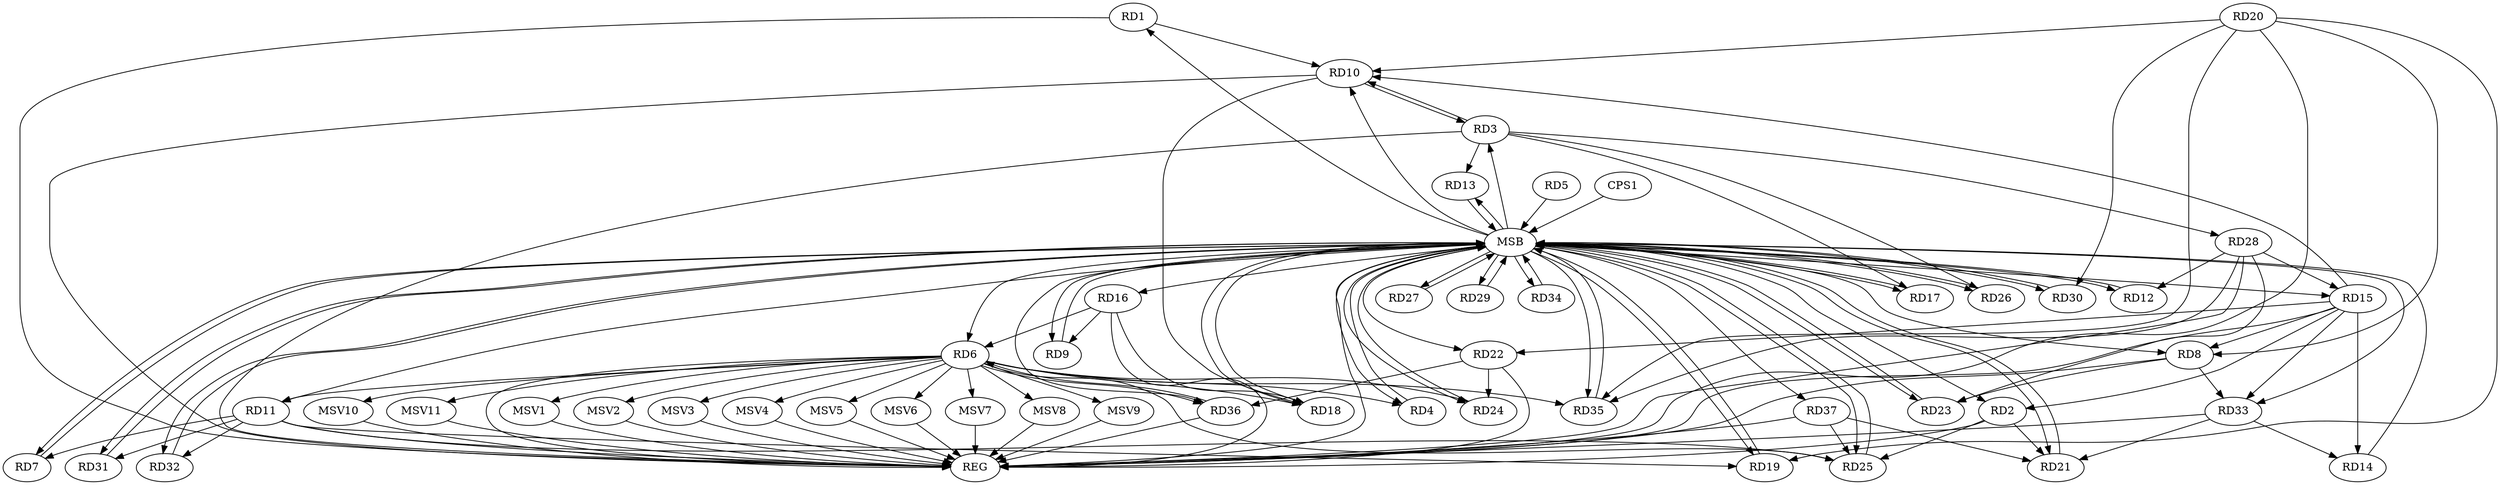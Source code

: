 strict digraph G {
  RD1 [ label="RD1" ];
  RD2 [ label="RD2" ];
  RD3 [ label="RD3" ];
  RD4 [ label="RD4" ];
  RD5 [ label="RD5" ];
  RD6 [ label="RD6" ];
  RD7 [ label="RD7" ];
  RD8 [ label="RD8" ];
  RD9 [ label="RD9" ];
  RD10 [ label="RD10" ];
  RD11 [ label="RD11" ];
  RD12 [ label="RD12" ];
  RD13 [ label="RD13" ];
  RD14 [ label="RD14" ];
  RD15 [ label="RD15" ];
  RD16 [ label="RD16" ];
  RD17 [ label="RD17" ];
  RD18 [ label="RD18" ];
  RD19 [ label="RD19" ];
  RD20 [ label="RD20" ];
  RD21 [ label="RD21" ];
  RD22 [ label="RD22" ];
  RD23 [ label="RD23" ];
  RD24 [ label="RD24" ];
  RD25 [ label="RD25" ];
  RD26 [ label="RD26" ];
  RD27 [ label="RD27" ];
  RD28 [ label="RD28" ];
  RD29 [ label="RD29" ];
  RD30 [ label="RD30" ];
  RD31 [ label="RD31" ];
  RD32 [ label="RD32" ];
  RD33 [ label="RD33" ];
  RD34 [ label="RD34" ];
  RD35 [ label="RD35" ];
  RD36 [ label="RD36" ];
  RD37 [ label="RD37" ];
  CPS1 [ label="CPS1" ];
  REG [ label="REG" ];
  MSB [ label="MSB" ];
  MSV1 [ label="MSV1" ];
  MSV2 [ label="MSV2" ];
  MSV3 [ label="MSV3" ];
  MSV4 [ label="MSV4" ];
  MSV5 [ label="MSV5" ];
  MSV6 [ label="MSV6" ];
  MSV7 [ label="MSV7" ];
  MSV8 [ label="MSV8" ];
  MSV9 [ label="MSV9" ];
  MSV10 [ label="MSV10" ];
  MSV11 [ label="MSV11" ];
  RD1 -> RD10;
  RD15 -> RD2;
  RD2 -> RD21;
  RD2 -> RD25;
  RD3 -> RD10;
  RD10 -> RD3;
  RD3 -> RD13;
  RD3 -> RD17;
  RD3 -> RD26;
  RD3 -> RD28;
  RD6 -> RD4;
  RD6 -> RD11;
  RD16 -> RD6;
  RD6 -> RD18;
  RD6 -> RD24;
  RD6 -> RD25;
  RD6 -> RD35;
  RD6 -> RD36;
  RD36 -> RD6;
  RD11 -> RD7;
  RD15 -> RD8;
  RD20 -> RD8;
  RD8 -> RD23;
  RD8 -> RD33;
  RD16 -> RD9;
  RD15 -> RD10;
  RD10 -> RD18;
  RD20 -> RD10;
  RD11 -> RD19;
  RD11 -> RD25;
  RD11 -> RD31;
  RD11 -> RD32;
  RD28 -> RD12;
  RD15 -> RD14;
  RD33 -> RD14;
  RD15 -> RD22;
  RD28 -> RD15;
  RD15 -> RD33;
  RD16 -> RD18;
  RD20 -> RD19;
  RD20 -> RD30;
  RD20 -> RD35;
  RD33 -> RD21;
  RD37 -> RD21;
  RD22 -> RD24;
  RD22 -> RD36;
  RD28 -> RD23;
  RD37 -> RD25;
  RD28 -> RD35;
  RD1 -> REG;
  RD2 -> REG;
  RD3 -> REG;
  RD6 -> REG;
  RD8 -> REG;
  RD10 -> REG;
  RD11 -> REG;
  RD15 -> REG;
  RD16 -> REG;
  RD20 -> REG;
  RD22 -> REG;
  RD28 -> REG;
  RD33 -> REG;
  RD36 -> REG;
  RD37 -> REG;
  RD4 -> MSB;
  MSB -> RD13;
  MSB -> RD32;
  MSB -> REG;
  RD5 -> MSB;
  MSB -> RD18;
  MSB -> RD36;
  RD7 -> MSB;
  MSB -> RD3;
  MSB -> RD8;
  MSB -> RD9;
  MSB -> RD25;
  MSB -> RD34;
  RD9 -> MSB;
  MSB -> RD24;
  MSB -> RD37;
  RD12 -> MSB;
  MSB -> RD11;
  MSB -> RD15;
  MSB -> RD23;
  MSB -> RD35;
  RD13 -> MSB;
  MSB -> RD21;
  MSB -> RD31;
  MSB -> RD33;
  RD14 -> MSB;
  MSB -> RD10;
  MSB -> RD30;
  RD17 -> MSB;
  MSB -> RD1;
  MSB -> RD19;
  RD18 -> MSB;
  RD19 -> MSB;
  MSB -> RD2;
  MSB -> RD17;
  RD21 -> MSB;
  MSB -> RD16;
  RD23 -> MSB;
  RD24 -> MSB;
  MSB -> RD7;
  MSB -> RD22;
  MSB -> RD27;
  RD25 -> MSB;
  MSB -> RD29;
  RD26 -> MSB;
  RD27 -> MSB;
  MSB -> RD6;
  RD29 -> MSB;
  RD30 -> MSB;
  RD31 -> MSB;
  RD32 -> MSB;
  MSB -> RD12;
  RD34 -> MSB;
  MSB -> RD4;
  RD35 -> MSB;
  CPS1 -> MSB;
  MSB -> RD26;
  RD6 -> MSV1;
  RD6 -> MSV2;
  RD6 -> MSV3;
  RD6 -> MSV4;
  MSV1 -> REG;
  MSV2 -> REG;
  MSV3 -> REG;
  MSV4 -> REG;
  RD6 -> MSV5;
  MSV5 -> REG;
  RD6 -> MSV6;
  MSV6 -> REG;
  RD6 -> MSV7;
  RD6 -> MSV8;
  MSV7 -> REG;
  MSV8 -> REG;
  RD6 -> MSV9;
  MSV9 -> REG;
  RD6 -> MSV10;
  RD6 -> MSV11;
  MSV10 -> REG;
  MSV11 -> REG;
}
